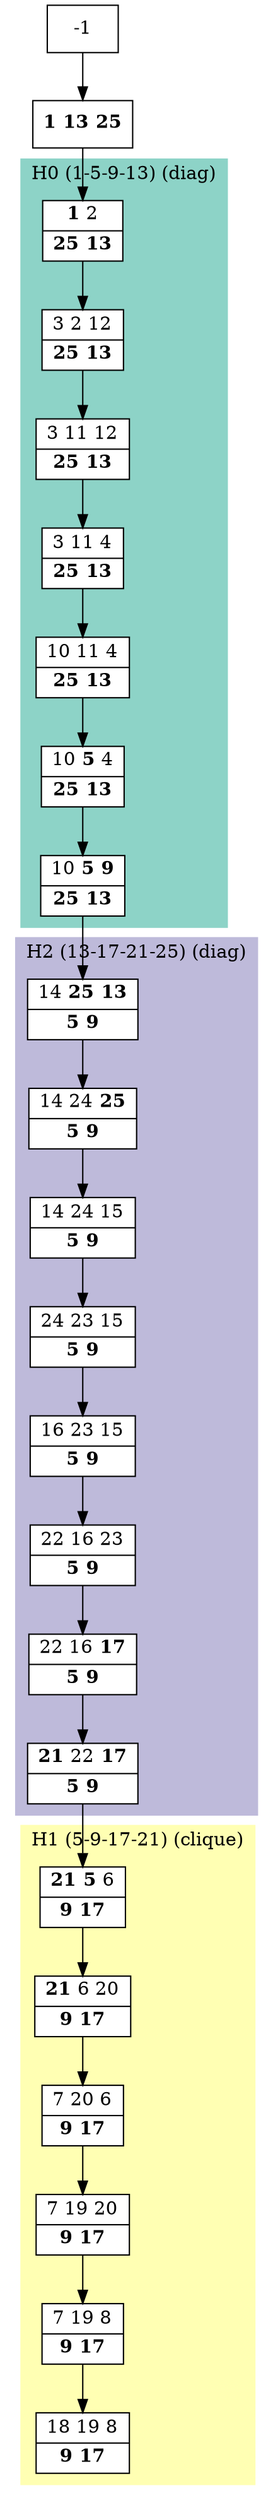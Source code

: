 digraph G {
    node [shape=box];
    subgraph cluster0 {
        node [style=filled,fillcolor=white];
        labeljust="l";
        style=filled;
        color="#8DD3C7";
        H0_0 -> H0_1 -> H0_3 -> H0_4 -> H0_5 -> H0_6 -> H0_7;
        label="H0 (1-5-9-13) (diag)";
    }
    subgraph cluster1 {
        node [style=filled,fillcolor=white];
        labeljust="l";
        style=filled;
        color="#FFFFB3";
        H1_0 -> H1_1 -> H1_2 -> H1_3 -> H1_4 -> H1_5;
        label="H1 (5-9-17-21) (clique)";
    }
    subgraph cluster2 {
        node [style=filled,fillcolor=white];
        labeljust="l";
        style=filled;
        color="#BEBADA";
        H2_0 -> H2_1 -> H2_2 -> H2_3 -> H2_4 -> H2_5 -> H2_6 -> H2_7;
        label="H2 (13-17-21-25) (diag)";
    }
     1 [shape=record,label= <{ <b>1</b> <b>13</b> <b>25</b>}> ];
     -1  ->  1;
     H0_0 [shape=record,label= <{ <b>1</b> 2|  <b>25</b> <b>13</b>}> ];
     1  ->  H0_0;
     H0_1 [shape=record,label= <{ 3 2 12|  <b>25</b> <b>13</b>}> ];
     H0_3 [shape=record,label= <{ 3 11 12|  <b>25</b> <b>13</b>}> ];
     H0_4 [shape=record,label= <{ 3 11 4|  <b>25</b> <b>13</b>}> ];
     H0_5 [shape=record,label= <{ 10 11 4|  <b>25</b> <b>13</b>}> ];
     H0_6 [shape=record,label= <{ 10 <b>5</b> 4|  <b>25</b> <b>13</b>}> ];
     H0_7 [shape=record,label= <{ 10 <b>5</b> <b>9</b>|  <b>25</b> <b>13</b>}> ];
     H2_0 [shape=record,label= <{ 14 <b>25</b> <b>13</b>|  <b>5</b> <b>9</b>}> ];
     H0_7  ->  H2_0;
     H2_1 [shape=record,label= <{ 14 24 <b>25</b>|  <b>5</b> <b>9</b>}> ];
     H2_2 [shape=record,label= <{ 14 24 15|  <b>5</b> <b>9</b>}> ];
     H2_3 [shape=record,label= <{ 24 23 15|  <b>5</b> <b>9</b>}> ];
     H2_4 [shape=record,label= <{ 16 23 15|  <b>5</b> <b>9</b>}> ];
     H2_5 [shape=record,label= <{ 22 16 23|  <b>5</b> <b>9</b>}> ];
     H2_6 [shape=record,label= <{ 22 16 <b>17</b>|  <b>5</b> <b>9</b>}> ];
     H2_7 [shape=record,label= <{ <b>21</b> 22 <b>17</b>|  <b>5</b> <b>9</b>}> ];
     H1_0 [shape=record,label= <{ <b>21</b> <b>5</b> 6|  <b>9</b> <b>17</b>}> ];
     H2_7  ->  H1_0;
     H1_1 [shape=record,label= <{ <b>21</b> 6 20|  <b>9</b> <b>17</b>}> ];
     H1_2 [shape=record,label= <{ 7 20 6|  <b>9</b> <b>17</b>}> ];
     H1_3 [shape=record,label= <{ 7 19 20|  <b>9</b> <b>17</b>}> ];
     H1_4 [shape=record,label= <{ 7 19 8|  <b>9</b> <b>17</b>}> ];
     H1_5 [shape=record,label= <{ 18 19 8|  <b>9</b> <b>17</b>}> ];
}
